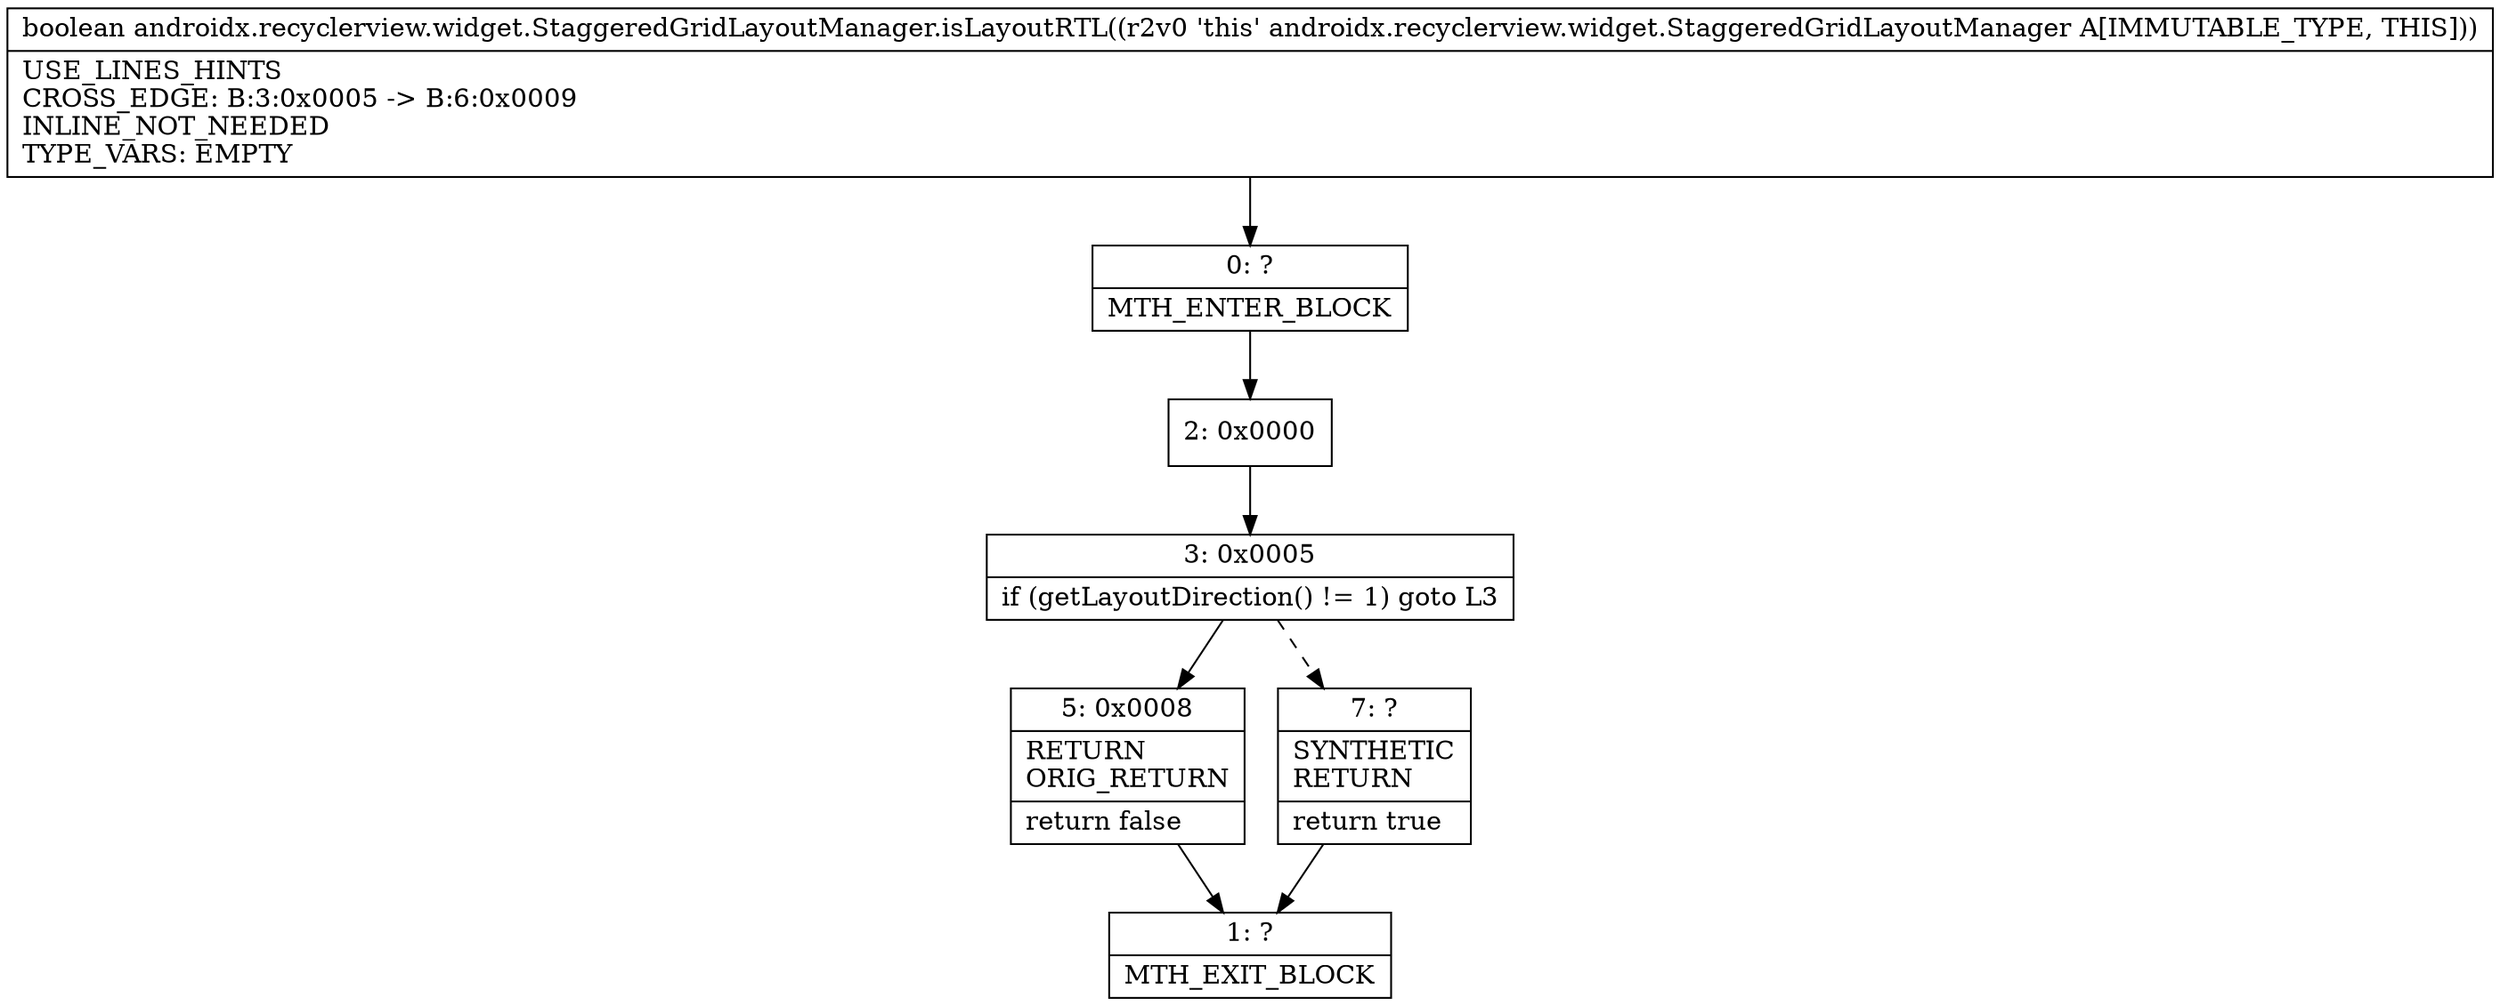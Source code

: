 digraph "CFG forandroidx.recyclerview.widget.StaggeredGridLayoutManager.isLayoutRTL()Z" {
Node_0 [shape=record,label="{0\:\ ?|MTH_ENTER_BLOCK\l}"];
Node_2 [shape=record,label="{2\:\ 0x0000}"];
Node_3 [shape=record,label="{3\:\ 0x0005|if (getLayoutDirection() != 1) goto L3\l}"];
Node_5 [shape=record,label="{5\:\ 0x0008|RETURN\lORIG_RETURN\l|return false\l}"];
Node_1 [shape=record,label="{1\:\ ?|MTH_EXIT_BLOCK\l}"];
Node_7 [shape=record,label="{7\:\ ?|SYNTHETIC\lRETURN\l|return true\l}"];
MethodNode[shape=record,label="{boolean androidx.recyclerview.widget.StaggeredGridLayoutManager.isLayoutRTL((r2v0 'this' androidx.recyclerview.widget.StaggeredGridLayoutManager A[IMMUTABLE_TYPE, THIS]))  | USE_LINES_HINTS\lCROSS_EDGE: B:3:0x0005 \-\> B:6:0x0009\lINLINE_NOT_NEEDED\lTYPE_VARS: EMPTY\l}"];
MethodNode -> Node_0;Node_0 -> Node_2;
Node_2 -> Node_3;
Node_3 -> Node_5;
Node_3 -> Node_7[style=dashed];
Node_5 -> Node_1;
Node_7 -> Node_1;
}

